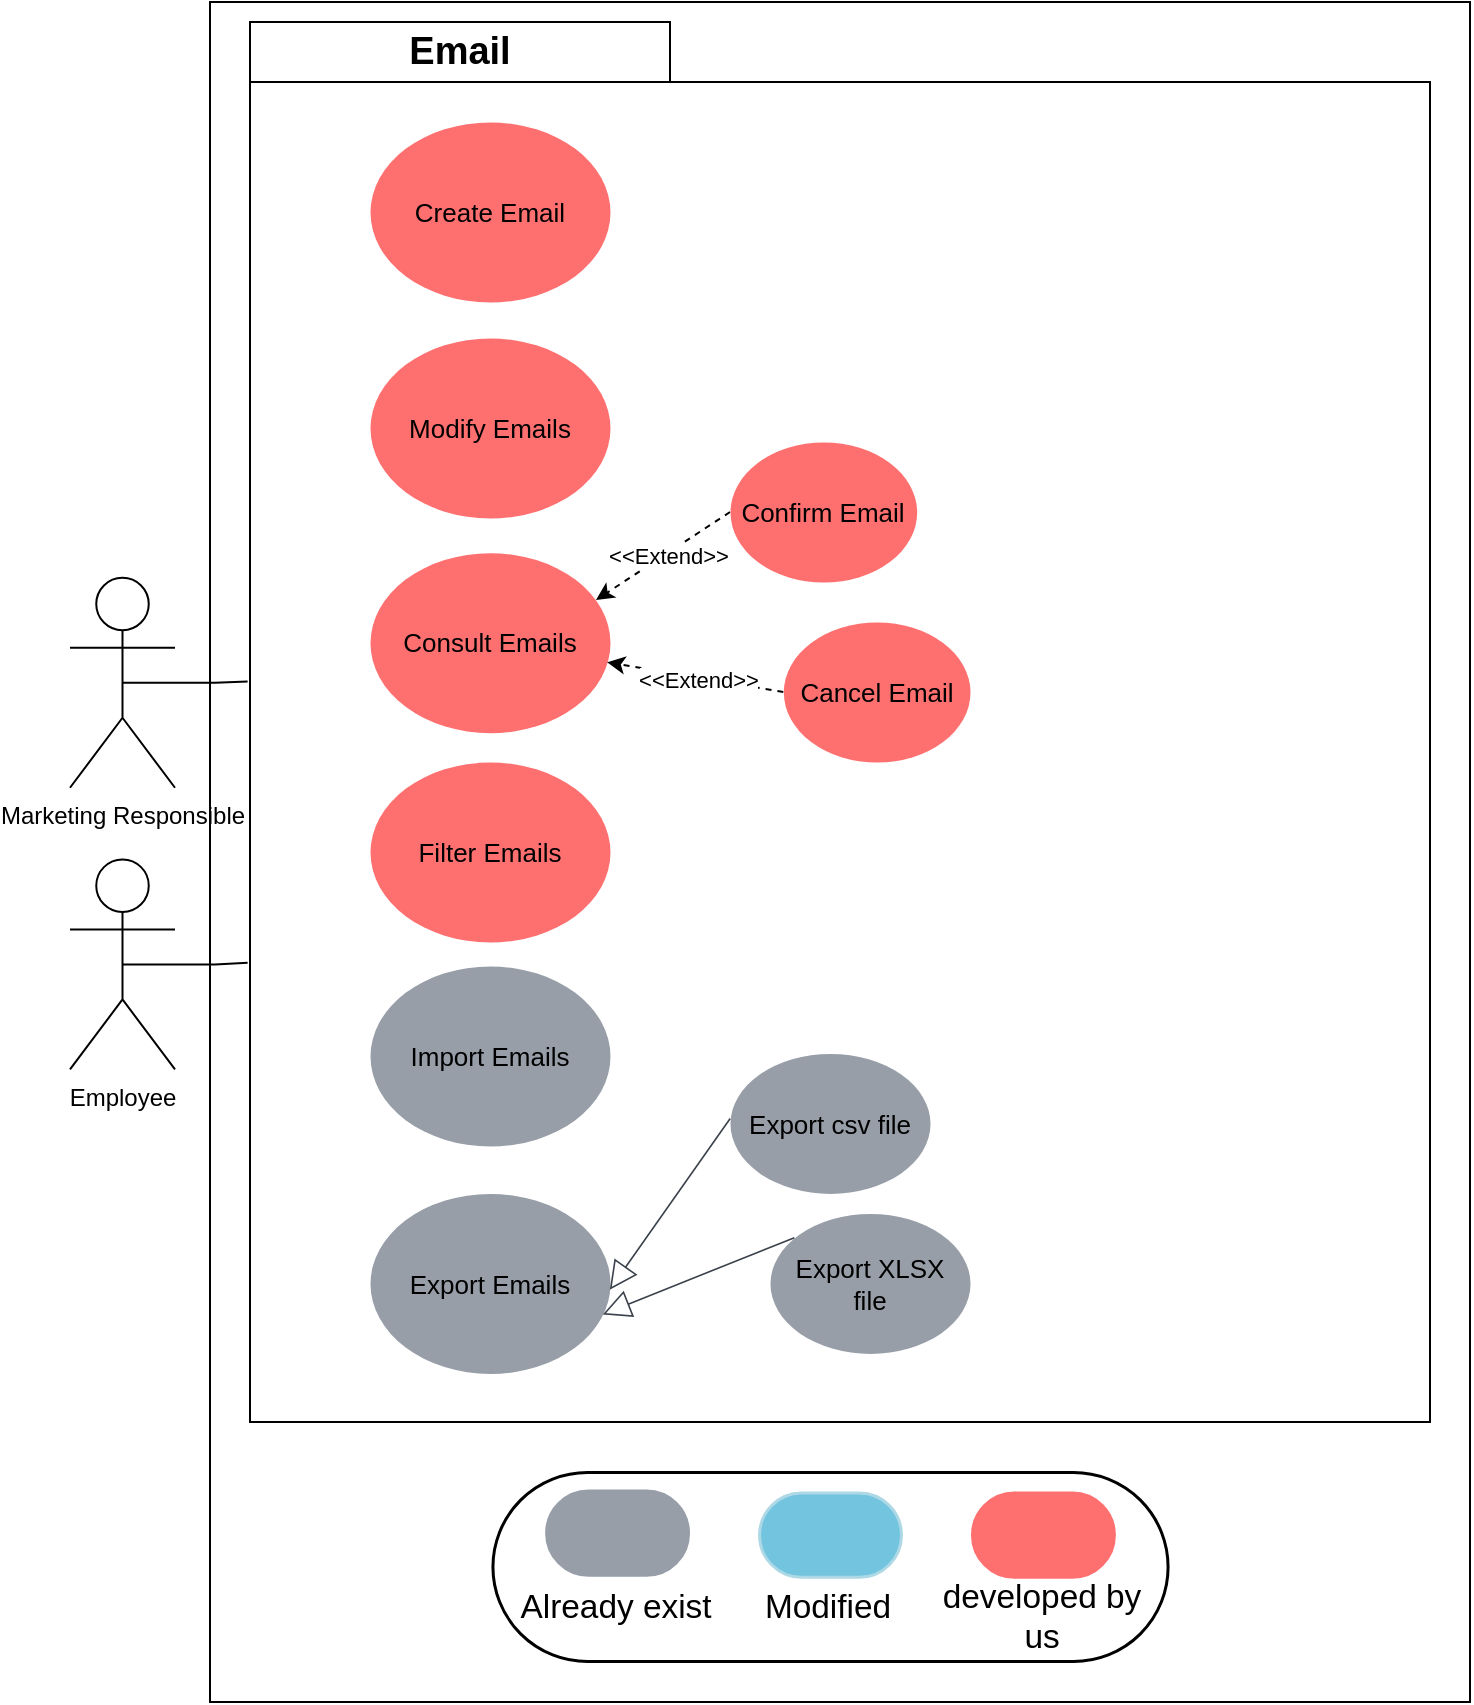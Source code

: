 <mxfile version="27.0.3">
  <diagram name="Page-1" id="5Rc6Ezho4QFnXNCgOh6-">
    <mxGraphModel dx="2864" dy="1061" grid="1" gridSize="10" guides="1" tooltips="1" connect="1" arrows="1" fold="1" page="1" pageScale="1" pageWidth="827" pageHeight="1169" math="0" shadow="0">
      <root>
        <mxCell id="0" />
        <mxCell id="1" parent="0" />
        <mxCell id="T7Y7Nt0oXqHKT2gE6_8J-78" value="" style="rounded=0;whiteSpace=wrap;html=1;" vertex="1" parent="1">
          <mxGeometry x="-410" y="150" width="630" height="850" as="geometry" />
        </mxCell>
        <mxCell id="T7Y7Nt0oXqHKT2gE6_8J-1" value="Email" style="shape=folder;fontStyle=1;tabWidth=210;tabHeight=30;tabPosition=left;html=1;boundedLbl=1;labelInHeader=1;container=0;collapsible=0;whiteSpace=wrap;fontSize=19;" vertex="1" parent="1">
          <mxGeometry x="-390" y="160" width="590" height="700" as="geometry" />
        </mxCell>
        <mxCell id="T7Y7Nt0oXqHKT2gE6_8J-2" value="Marketing Responsible" style="shape=umlActor;verticalLabelPosition=bottom;verticalAlign=top;html=1;outlineConnect=0;" vertex="1" parent="1">
          <mxGeometry x="-480" y="437.88" width="52.5" height="105" as="geometry" />
        </mxCell>
        <mxCell id="T7Y7Nt0oXqHKT2gE6_8J-5" value="Export csv file" style="html=1;overflow=block;blockSpacing=1;whiteSpace=wrap;ellipse;fontSize=13;spacing=3.8;strokeOpacity=0;fillOpacity=100;rounded=1;absoluteArcSize=1;arcSize=9;fillColor=#979ea8;strokeWidth=1.5;lucidId=2WIeNPYyiRF.;" vertex="1" parent="1">
          <mxGeometry x="-150.0" y="675.712" width="100" height="70" as="geometry" />
        </mxCell>
        <mxCell id="T7Y7Nt0oXqHKT2gE6_8J-6" value="Export XLSX file" style="html=1;overflow=block;blockSpacing=1;whiteSpace=wrap;ellipse;fontSize=13;spacing=3.8;strokeOpacity=0;fillOpacity=100;rounded=1;absoluteArcSize=1;arcSize=9;fillColor=#979ea8;strokeWidth=1.5;lucidId=oXIemN2lJ.WZ;" vertex="1" parent="1">
          <mxGeometry x="-130" y="755.712" width="100" height="70" as="geometry" />
        </mxCell>
        <mxCell id="T7Y7Nt0oXqHKT2gE6_8J-7" value="" style="html=1;overflow=block;blockSpacing=1;whiteSpace=wrap;fontSize=16.7;fontColor=default;spacing=3.8;strokeOpacity=100;fillOpacity=100;rounded=1;absoluteArcSize=1;arcSize=162;fillColor=#ffffff;strokeWidth=1.5;lucidId=qHtdmG4HjMHo;container=1;collapsible=0;" vertex="1" parent="1">
          <mxGeometry x="-268.78" y="885" width="337.57" height="94.52" as="geometry" />
        </mxCell>
        <mxCell id="T7Y7Nt0oXqHKT2gE6_8J-8" value="Terminator" style="html=1;overflow=block;blockSpacing=1;whiteSpace=wrap;fontSize=1;fontColor=#979ea8;spacing=3.8;strokeColor=#979ea8;strokeOpacity=100;fillOpacity=100;rounded=1;absoluteArcSize=1;arcSize=75;fillColor=#979ea8;strokeWidth=1.5;lucidId=IHtdpJWPwF3h;" vertex="1" parent="T7Y7Nt0oXqHKT2gE6_8J-7">
          <mxGeometry x="26.832" y="9.274" width="70.976" height="42.123" as="geometry" />
        </mxCell>
        <mxCell id="T7Y7Nt0oXqHKT2gE6_8J-9" value="" style="html=1;overflow=block;blockSpacing=1;whiteSpace=wrap;fontSize=16.7;fontColor=default;spacing=3.8;strokeColor=#fe7070;strokeOpacity=100;fillOpacity=100;rounded=1;absoluteArcSize=1;arcSize=82;fillColor=#fe7070;strokeWidth=1.5;lucidId=SHtdkWkZQMI-;" vertex="1" parent="T7Y7Nt0oXqHKT2gE6_8J-7">
          <mxGeometry x="239.761" y="10.274" width="70.976" height="42.123" as="geometry" />
        </mxCell>
        <mxCell id="T7Y7Nt0oXqHKT2gE6_8J-10" value="Already exist" style="html=1;overflow=block;blockSpacing=1;whiteSpace=wrap;fontSize=16.7;spacing=0;strokeOpacity=100;rounded=1;absoluteArcSize=1;arcSize=9;fillColor=none;strokeWidth=NaN;strokeColor=none;lucidId=mItdmbgDk1Mh;" vertex="1" parent="T7Y7Nt0oXqHKT2gE6_8J-7">
          <mxGeometry x="8.656" y="52.397" width="106.464" height="31.849" as="geometry" />
        </mxCell>
        <mxCell id="T7Y7Nt0oXqHKT2gE6_8J-11" value="Modified" style="html=1;overflow=block;blockSpacing=1;whiteSpace=wrap;fontSize=16.7;spacing=0;strokeOpacity=100;rounded=1;absoluteArcSize=1;arcSize=9;fillColor=none;strokeWidth=NaN;strokeColor=none;lucidId=NItdRnxRT0wl;" vertex="1" parent="T7Y7Nt0oXqHKT2gE6_8J-7">
          <mxGeometry x="115.12" y="52.397" width="106.464" height="31.849" as="geometry" />
        </mxCell>
        <mxCell id="T7Y7Nt0oXqHKT2gE6_8J-12" value="developed by us" style="html=1;overflow=block;blockSpacing=1;whiteSpace=wrap;fontSize=16.7;spacing=0;strokeOpacity=100;rounded=1;absoluteArcSize=1;arcSize=9;fillColor=none;strokeWidth=NaN;strokeColor=none;lucidId=SItdEPhbv4RO;" vertex="1" parent="T7Y7Nt0oXqHKT2gE6_8J-7">
          <mxGeometry x="221.584" y="52.397" width="106.464" height="31.849" as="geometry" />
        </mxCell>
        <mxCell id="T7Y7Nt0oXqHKT2gE6_8J-13" value="" style="html=1;overflow=block;blockSpacing=1;whiteSpace=wrap;fontSize=16.7;fontColor=default;spacing=3.8;strokeColor=#add8e6;strokeOpacity=100;fillOpacity=100;rounded=1;absoluteArcSize=1;arcSize=82;fillColor=#72c4df;strokeWidth=1.5;lucidId=PHtdm2O_0toL;" vertex="1" parent="T7Y7Nt0oXqHKT2gE6_8J-7">
          <mxGeometry x="133.297" y="10.274" width="70.976" height="42.123" as="geometry" />
        </mxCell>
        <mxCell id="T7Y7Nt0oXqHKT2gE6_8J-23" value="Import Emails" style="html=1;overflow=block;blockSpacing=1;whiteSpace=wrap;ellipse;fontSize=13;spacing=3.8;strokeOpacity=0;fillOpacity=100;rounded=1;absoluteArcSize=1;arcSize=9;fillColor=#979ea8;strokeWidth=1.5;lucidId=~yIeRCyaMfPm;" vertex="1" parent="1">
          <mxGeometry x="-330" y="631.996" width="120" height="90" as="geometry" />
        </mxCell>
        <mxCell id="T7Y7Nt0oXqHKT2gE6_8J-24" value="Modify Emails" style="html=1;overflow=block;blockSpacing=1;whiteSpace=wrap;ellipse;fontSize=13;spacing=3.8;strokeOpacity=0;fillOpacity=100;rounded=1;absoluteArcSize=1;arcSize=9;fillColor=#fe7070;strokeWidth=1.5;lucidId=1yIeQ48BPR4-;" vertex="1" parent="1">
          <mxGeometry x="-330" y="318.002" width="120" height="90" as="geometry" />
        </mxCell>
        <mxCell id="T7Y7Nt0oXqHKT2gE6_8J-25" value="Create Email" style="html=1;overflow=block;blockSpacing=1;whiteSpace=wrap;ellipse;fontSize=13;spacing=3.8;strokeOpacity=0;fillOpacity=100;rounded=1;absoluteArcSize=1;arcSize=9;fillColor=#fe7070;strokeWidth=1.5;lucidId=~xIeha3OeAVz;" vertex="1" parent="1">
          <mxGeometry x="-330" y="209.999" width="120" height="90" as="geometry" />
        </mxCell>
        <mxCell id="T7Y7Nt0oXqHKT2gE6_8J-26" value="Export Emails" style="html=1;overflow=block;blockSpacing=1;whiteSpace=wrap;ellipse;fontSize=13;spacing=3.8;strokeOpacity=0;fillOpacity=100;rounded=1;absoluteArcSize=1;arcSize=9;fillColor=#979ea8;strokeWidth=1.5;lucidId=1VIeGqV82j3G;" vertex="1" parent="1">
          <mxGeometry x="-330" y="745.713" width="120" height="90" as="geometry" />
        </mxCell>
        <mxCell id="T7Y7Nt0oXqHKT2gE6_8J-27" value="" style="html=1;jettySize=18;whiteSpace=wrap;fontSize=13;strokeColor=#3a414a;strokeOpacity=100;strokeWidth=0.8;rounded=0;startArrow=none;endArrow=block;endFill=0;endSize=12;exitX=0.122;exitY=0.173;exitPerimeter=0;entryX=0.97;entryY=0.672;entryPerimeter=0;lucidId=KYIeURdQv7Vc;" edge="1" parent="1" source="T7Y7Nt0oXqHKT2gE6_8J-6" target="T7Y7Nt0oXqHKT2gE6_8J-26">
          <mxGeometry width="100" height="100" relative="1" as="geometry">
            <Array as="points" />
          </mxGeometry>
        </mxCell>
        <mxCell id="T7Y7Nt0oXqHKT2gE6_8J-28" value="" style="html=1;jettySize=18;whiteSpace=wrap;fontSize=13;strokeColor=#3a414a;strokeOpacity=100;strokeWidth=0.8;rounded=0;startArrow=none;endArrow=block;endFill=0;endSize=12;exitX=0.001;exitY=0.465;exitPerimeter=0;entryX=0.999;entryY=0.535;entryPerimeter=0;lucidId=GYIe1NvaI2Ca;" edge="1" parent="1" source="T7Y7Nt0oXqHKT2gE6_8J-5" target="T7Y7Nt0oXqHKT2gE6_8J-26">
          <mxGeometry width="100" height="100" relative="1" as="geometry">
            <Array as="points" />
          </mxGeometry>
        </mxCell>
        <mxCell id="T7Y7Nt0oXqHKT2gE6_8J-29" value="Consult Emails" style="html=1;overflow=block;blockSpacing=1;whiteSpace=wrap;ellipse;fontSize=13;spacing=3.8;strokeOpacity=0;fillOpacity=100;rounded=1;absoluteArcSize=1;arcSize=9;fillColor=#fe7070;strokeWidth=1.5;lucidId=1yIeQ48BPR4-;" vertex="1" parent="1">
          <mxGeometry x="-330" y="425.353" width="120" height="90" as="geometry" />
        </mxCell>
        <mxCell id="T7Y7Nt0oXqHKT2gE6_8J-30" style="edgeStyle=orthogonalEdgeStyle;rounded=0;orthogonalLoop=1;jettySize=auto;html=1;exitX=0.5;exitY=0.5;exitDx=0;exitDy=0;exitPerimeter=0;entryX=-0.002;entryY=0.471;entryDx=0;entryDy=0;entryPerimeter=0;endArrow=none;startFill=0;" edge="1" parent="1" source="T7Y7Nt0oXqHKT2gE6_8J-2" target="T7Y7Nt0oXqHKT2gE6_8J-1">
          <mxGeometry relative="1" as="geometry" />
        </mxCell>
        <mxCell id="T7Y7Nt0oXqHKT2gE6_8J-31" value="Employee" style="shape=umlActor;verticalLabelPosition=bottom;verticalAlign=top;html=1;outlineConnect=0;" vertex="1" parent="1">
          <mxGeometry x="-480" y="578.71" width="52.5" height="105" as="geometry" />
        </mxCell>
        <mxCell id="T7Y7Nt0oXqHKT2gE6_8J-32" style="edgeStyle=orthogonalEdgeStyle;rounded=0;orthogonalLoop=1;jettySize=auto;html=1;exitX=0.5;exitY=0.5;exitDx=0;exitDy=0;exitPerimeter=0;entryX=-0.002;entryY=0.672;entryDx=0;entryDy=0;entryPerimeter=0;endArrow=none;startFill=0;" edge="1" parent="1" source="T7Y7Nt0oXqHKT2gE6_8J-31" target="T7Y7Nt0oXqHKT2gE6_8J-1">
          <mxGeometry relative="1" as="geometry" />
        </mxCell>
        <mxCell id="T7Y7Nt0oXqHKT2gE6_8J-67" value="Filter Emails" style="html=1;overflow=block;blockSpacing=1;whiteSpace=wrap;ellipse;fontSize=13;spacing=3.8;strokeOpacity=0;fillOpacity=100;rounded=1;absoluteArcSize=1;arcSize=9;fillColor=#fe7070;strokeWidth=1.5;lucidId=1yIeQ48BPR4-;" vertex="1" parent="1">
          <mxGeometry x="-330" y="530.003" width="120" height="90" as="geometry" />
        </mxCell>
        <mxCell id="T7Y7Nt0oXqHKT2gE6_8J-68" style="rounded=0;orthogonalLoop=1;jettySize=auto;html=1;exitX=0;exitY=0.5;exitDx=0;exitDy=0;dashed=1;" edge="1" parent="1" source="T7Y7Nt0oXqHKT2gE6_8J-70">
          <mxGeometry relative="1" as="geometry">
            <mxPoint x="-217" y="449" as="targetPoint" />
          </mxGeometry>
        </mxCell>
        <mxCell id="T7Y7Nt0oXqHKT2gE6_8J-69" value="&amp;lt;&amp;lt;Extend&amp;gt;&amp;gt;" style="edgeLabel;html=1;align=center;verticalAlign=middle;resizable=0;points=[];" vertex="1" connectable="0" parent="T7Y7Nt0oXqHKT2gE6_8J-68">
          <mxGeometry x="-0.036" y="1" relative="1" as="geometry">
            <mxPoint as="offset" />
          </mxGeometry>
        </mxCell>
        <mxCell id="T7Y7Nt0oXqHKT2gE6_8J-70" value="Confirm Email" style="html=1;overflow=block;blockSpacing=1;whiteSpace=wrap;ellipse;fontSize=13;spacing=3.8;strokeOpacity=0;fillOpacity=100;rounded=1;absoluteArcSize=1;arcSize=9;fillColor=#fe7070;strokeWidth=1.5;lucidId=1yIeQ48BPR4-;" vertex="1" parent="1">
          <mxGeometry x="-150" y="370.003" width="93.34" height="70" as="geometry" />
        </mxCell>
        <mxCell id="T7Y7Nt0oXqHKT2gE6_8J-75" style="rounded=0;orthogonalLoop=1;jettySize=auto;html=1;exitX=0;exitY=0.5;exitDx=0;exitDy=0;dashed=1;" edge="1" parent="1" source="T7Y7Nt0oXqHKT2gE6_8J-77" target="T7Y7Nt0oXqHKT2gE6_8J-29">
          <mxGeometry relative="1" as="geometry">
            <mxPoint x="-230.34" y="539.87" as="targetPoint" />
          </mxGeometry>
        </mxCell>
        <mxCell id="T7Y7Nt0oXqHKT2gE6_8J-76" value="&amp;lt;&amp;lt;Extend&amp;gt;&amp;gt;" style="edgeLabel;html=1;align=center;verticalAlign=middle;resizable=0;points=[];" vertex="1" connectable="0" parent="T7Y7Nt0oXqHKT2gE6_8J-75">
          <mxGeometry x="-0.036" y="1" relative="1" as="geometry">
            <mxPoint as="offset" />
          </mxGeometry>
        </mxCell>
        <mxCell id="T7Y7Nt0oXqHKT2gE6_8J-77" value="Cancel Email" style="html=1;overflow=block;blockSpacing=1;whiteSpace=wrap;ellipse;fontSize=13;spacing=3.8;strokeOpacity=0;fillOpacity=100;rounded=1;absoluteArcSize=1;arcSize=9;fillColor=#fe7070;strokeWidth=1.5;lucidId=1yIeQ48BPR4-;" vertex="1" parent="1">
          <mxGeometry x="-123.34" y="460.003" width="93.34" height="70" as="geometry" />
        </mxCell>
      </root>
    </mxGraphModel>
  </diagram>
</mxfile>
